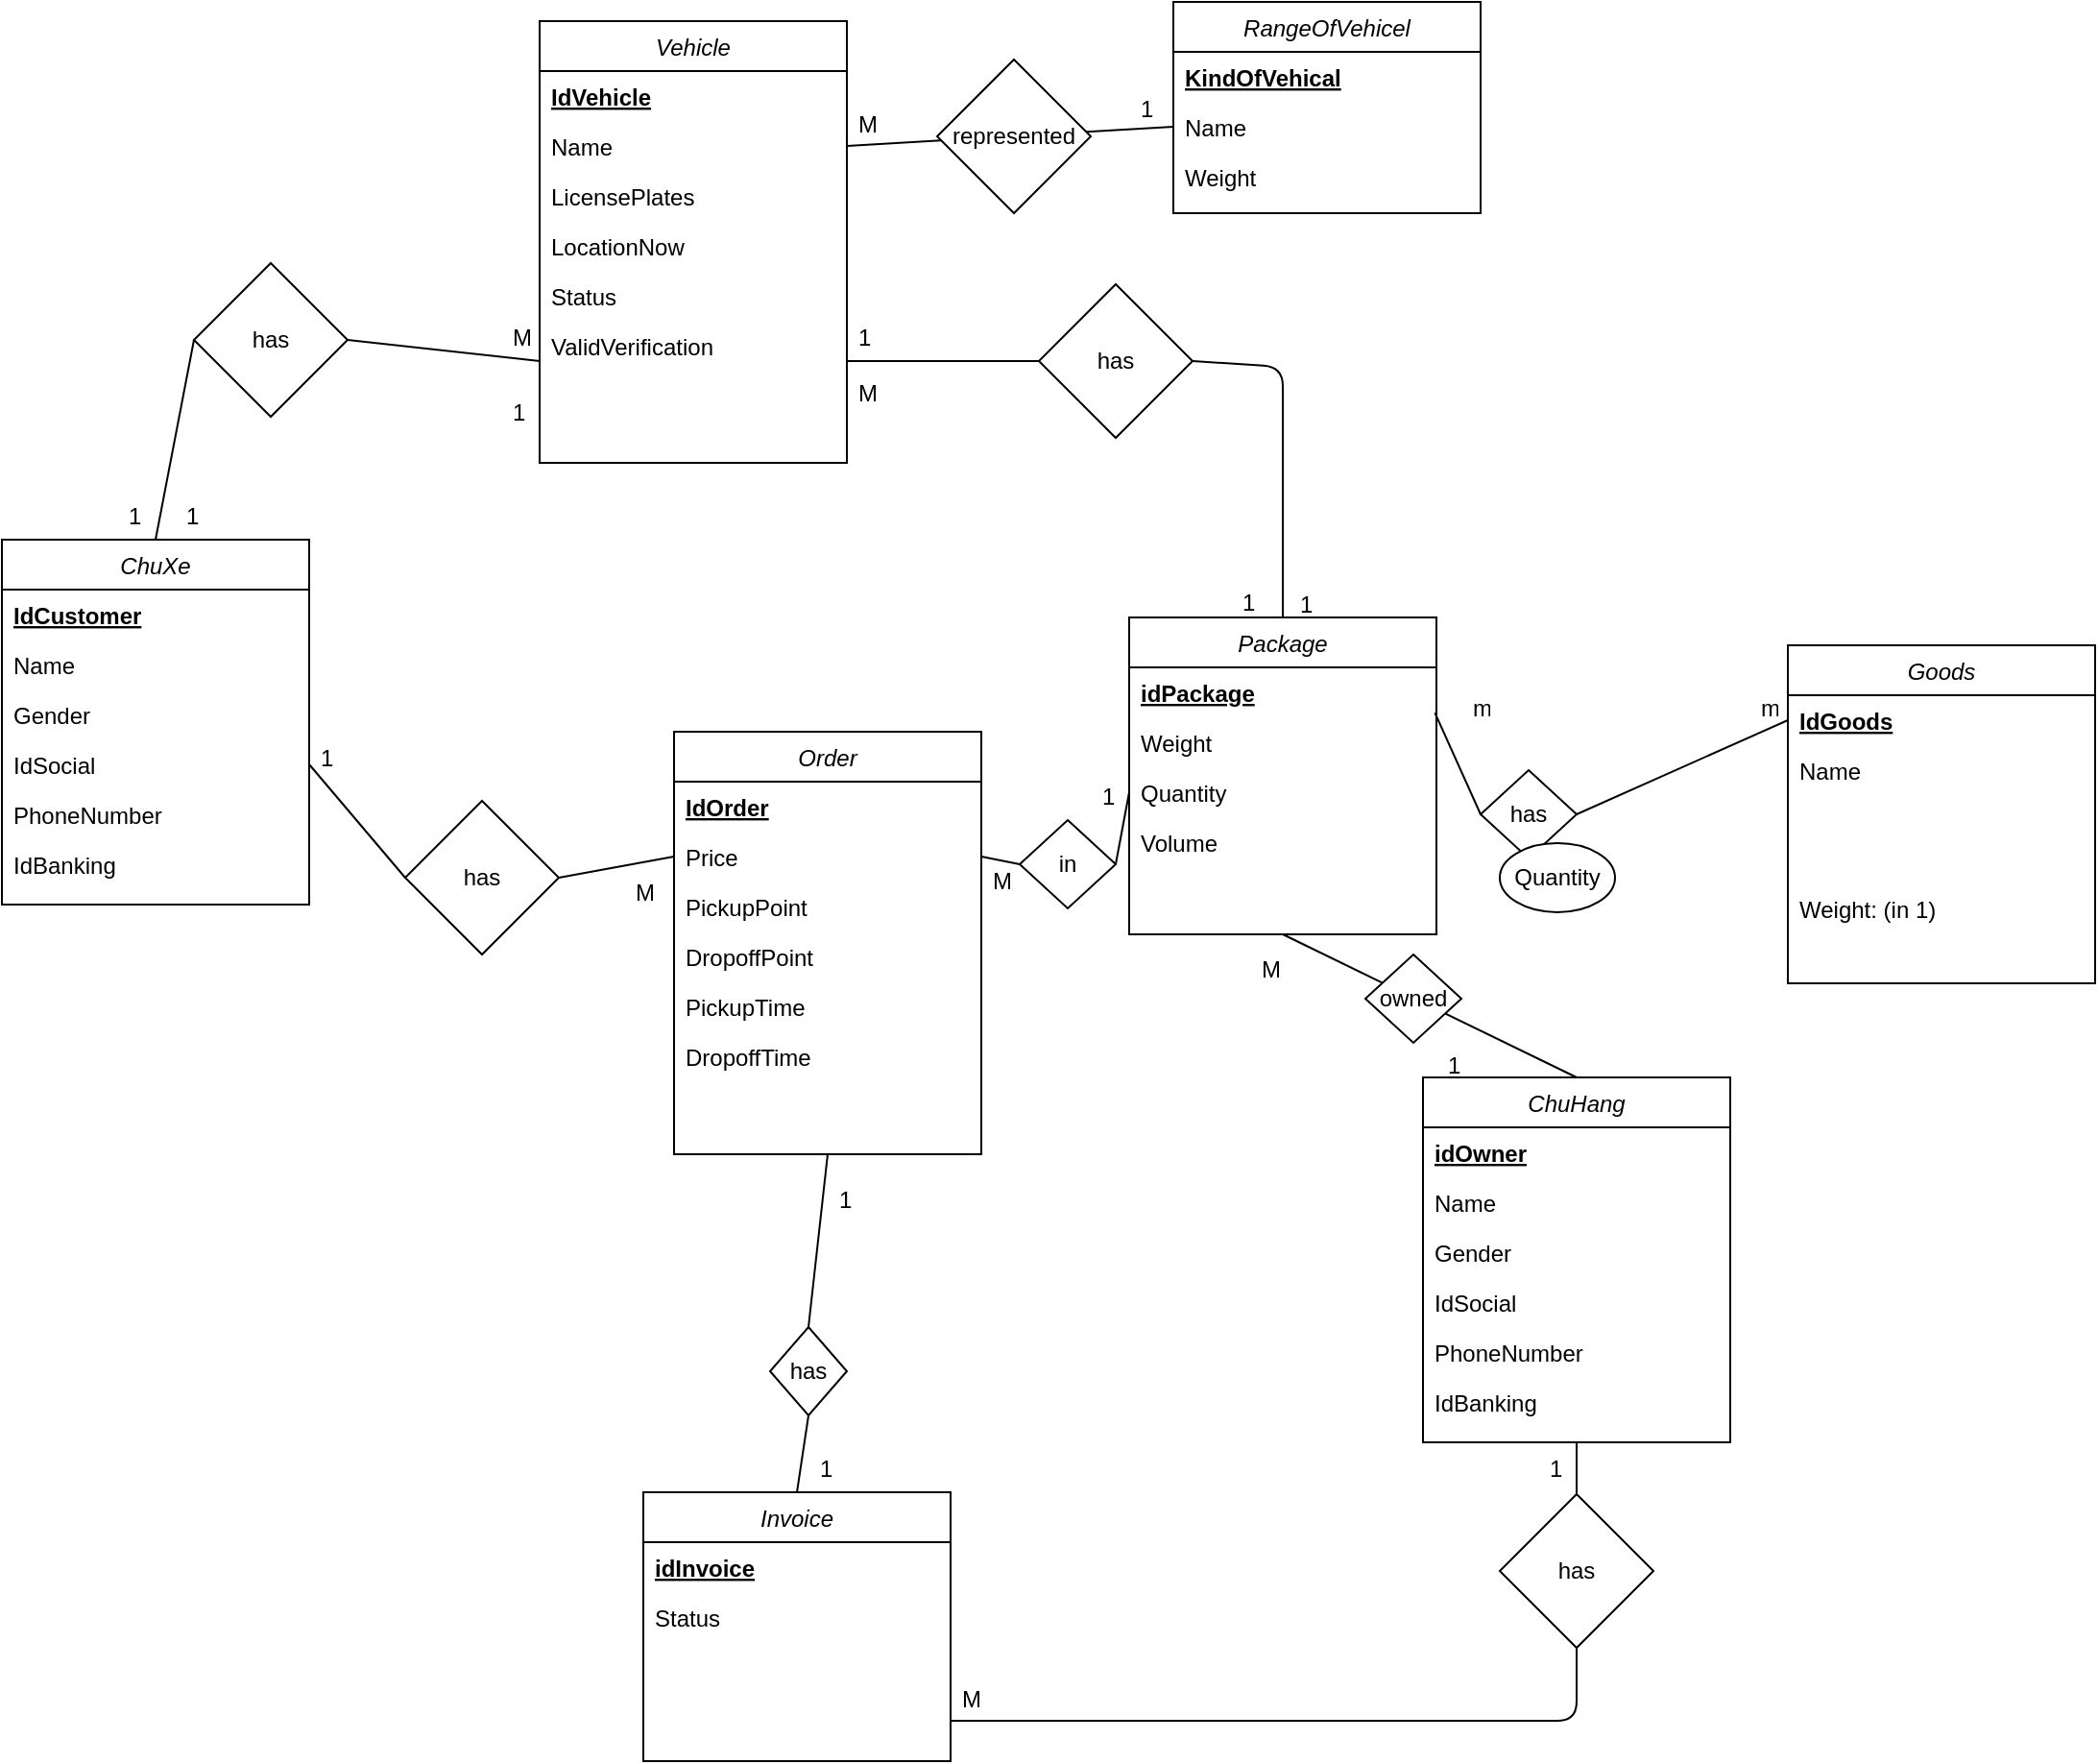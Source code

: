 <mxfile version="14.9.6" type="github">
  <diagram id="C5RBs43oDa-KdzZeNtuy" name="Page-1">
    <mxGraphModel dx="1108" dy="1651" grid="1" gridSize="10" guides="1" tooltips="1" connect="1" arrows="1" fold="1" page="1" pageScale="1" pageWidth="827" pageHeight="1169" math="0" shadow="0">
      <root>
        <mxCell id="WIyWlLk6GJQsqaUBKTNV-0" />
        <mxCell id="WIyWlLk6GJQsqaUBKTNV-1" parent="WIyWlLk6GJQsqaUBKTNV-0" />
        <mxCell id="zkfFHV4jXpPFQw0GAbJ--0" value="ChuXe" style="swimlane;fontStyle=2;align=center;verticalAlign=top;childLayout=stackLayout;horizontal=1;startSize=26;horizontalStack=0;resizeParent=1;resizeLast=0;collapsible=1;marginBottom=0;rounded=0;shadow=0;strokeWidth=1;" parent="WIyWlLk6GJQsqaUBKTNV-1" vertex="1">
          <mxGeometry x="80" y="250" width="160" height="190" as="geometry">
            <mxRectangle x="230" y="140" width="160" height="26" as="alternateBounds" />
          </mxGeometry>
        </mxCell>
        <mxCell id="zkfFHV4jXpPFQw0GAbJ--1" value="IdCustomer" style="text;align=left;verticalAlign=top;spacingLeft=4;spacingRight=4;overflow=hidden;rotatable=0;points=[[0,0.5],[1,0.5]];portConstraint=eastwest;fontStyle=5" parent="zkfFHV4jXpPFQw0GAbJ--0" vertex="1">
          <mxGeometry y="26" width="160" height="26" as="geometry" />
        </mxCell>
        <mxCell id="zkfFHV4jXpPFQw0GAbJ--2" value="Name" style="text;align=left;verticalAlign=top;spacingLeft=4;spacingRight=4;overflow=hidden;rotatable=0;points=[[0,0.5],[1,0.5]];portConstraint=eastwest;rounded=0;shadow=0;html=0;" parent="zkfFHV4jXpPFQw0GAbJ--0" vertex="1">
          <mxGeometry y="52" width="160" height="26" as="geometry" />
        </mxCell>
        <mxCell id="zkfFHV4jXpPFQw0GAbJ--3" value="Gender" style="text;align=left;verticalAlign=top;spacingLeft=4;spacingRight=4;overflow=hidden;rotatable=0;points=[[0,0.5],[1,0.5]];portConstraint=eastwest;rounded=0;shadow=0;html=0;" parent="zkfFHV4jXpPFQw0GAbJ--0" vertex="1">
          <mxGeometry y="78" width="160" height="26" as="geometry" />
        </mxCell>
        <mxCell id="LbnOYdS_xRsqvD0Dt-BC-5" value="IdSocial&#xa;" style="text;align=left;verticalAlign=top;spacingLeft=4;spacingRight=4;overflow=hidden;rotatable=0;points=[[0,0.5],[1,0.5]];portConstraint=eastwest;rounded=0;shadow=0;html=0;" parent="zkfFHV4jXpPFQw0GAbJ--0" vertex="1">
          <mxGeometry y="104" width="160" height="26" as="geometry" />
        </mxCell>
        <mxCell id="LbnOYdS_xRsqvD0Dt-BC-7" value="PhoneNumber&#xa;" style="text;align=left;verticalAlign=top;spacingLeft=4;spacingRight=4;overflow=hidden;rotatable=0;points=[[0,0.5],[1,0.5]];portConstraint=eastwest;rounded=0;shadow=0;html=0;" parent="zkfFHV4jXpPFQw0GAbJ--0" vertex="1">
          <mxGeometry y="130" width="160" height="26" as="geometry" />
        </mxCell>
        <mxCell id="LbnOYdS_xRsqvD0Dt-BC-6" value="IdBanking&#xa;" style="text;align=left;verticalAlign=top;spacingLeft=4;spacingRight=4;overflow=hidden;rotatable=0;points=[[0,0.5],[1,0.5]];portConstraint=eastwest;rounded=0;shadow=0;html=0;" parent="zkfFHV4jXpPFQw0GAbJ--0" vertex="1">
          <mxGeometry y="156" width="160" height="26" as="geometry" />
        </mxCell>
        <mxCell id="LbnOYdS_xRsqvD0Dt-BC-24" value="Vehicle&#xa;&#xa;" style="swimlane;fontStyle=2;align=center;verticalAlign=top;childLayout=stackLayout;horizontal=1;startSize=26;horizontalStack=0;resizeParent=1;resizeLast=0;collapsible=1;marginBottom=0;rounded=0;shadow=0;strokeWidth=1;" parent="WIyWlLk6GJQsqaUBKTNV-1" vertex="1">
          <mxGeometry x="360" y="-20" width="160" height="230" as="geometry">
            <mxRectangle x="230" y="140" width="160" height="26" as="alternateBounds" />
          </mxGeometry>
        </mxCell>
        <mxCell id="LbnOYdS_xRsqvD0Dt-BC-25" value="IdVehicle&#xa;&#xa;" style="text;align=left;verticalAlign=top;spacingLeft=4;spacingRight=4;overflow=hidden;rotatable=0;points=[[0,0.5],[1,0.5]];portConstraint=eastwest;fontStyle=5" parent="LbnOYdS_xRsqvD0Dt-BC-24" vertex="1">
          <mxGeometry y="26" width="160" height="26" as="geometry" />
        </mxCell>
        <mxCell id="V5KJxIIhQIPEZ72Jyf_U-101" value="Name" style="text;align=left;verticalAlign=top;spacingLeft=4;spacingRight=4;overflow=hidden;rotatable=0;points=[[0,0.5],[1,0.5]];portConstraint=eastwest;rounded=0;shadow=0;html=0;" parent="LbnOYdS_xRsqvD0Dt-BC-24" vertex="1">
          <mxGeometry y="52" width="160" height="26" as="geometry" />
        </mxCell>
        <mxCell id="V5KJxIIhQIPEZ72Jyf_U-98" value="LicensePlates" style="text;align=left;verticalAlign=top;spacingLeft=4;spacingRight=4;overflow=hidden;rotatable=0;points=[[0,0.5],[1,0.5]];portConstraint=eastwest;rounded=0;shadow=0;html=0;" parent="LbnOYdS_xRsqvD0Dt-BC-24" vertex="1">
          <mxGeometry y="78" width="160" height="26" as="geometry" />
        </mxCell>
        <mxCell id="LbnOYdS_xRsqvD0Dt-BC-82" value="LocationNow&#xa;" style="text;align=left;verticalAlign=top;spacingLeft=4;spacingRight=4;overflow=hidden;rotatable=0;points=[[0,0.5],[1,0.5]];portConstraint=eastwest;rounded=0;shadow=0;html=0;" parent="LbnOYdS_xRsqvD0Dt-BC-24" vertex="1">
          <mxGeometry y="104" width="160" height="26" as="geometry" />
        </mxCell>
        <mxCell id="V5KJxIIhQIPEZ72Jyf_U-100" value="Status" style="text;align=left;verticalAlign=top;spacingLeft=4;spacingRight=4;overflow=hidden;rotatable=0;points=[[0,0.5],[1,0.5]];portConstraint=eastwest;rounded=0;shadow=0;html=0;" parent="LbnOYdS_xRsqvD0Dt-BC-24" vertex="1">
          <mxGeometry y="130" width="160" height="26" as="geometry" />
        </mxCell>
        <mxCell id="LbnOYdS_xRsqvD0Dt-BC-127" value="ValidVerification&#xa;" style="text;align=left;verticalAlign=top;spacingLeft=4;spacingRight=4;overflow=hidden;rotatable=0;points=[[0,0.5],[1,0.5]];portConstraint=eastwest;rounded=0;shadow=0;html=0;" parent="LbnOYdS_xRsqvD0Dt-BC-24" vertex="1">
          <mxGeometry y="156" width="160" height="26" as="geometry" />
        </mxCell>
        <mxCell id="LbnOYdS_xRsqvD0Dt-BC-42" value="Goods" style="swimlane;fontStyle=2;align=center;verticalAlign=top;childLayout=stackLayout;horizontal=1;startSize=26;horizontalStack=0;resizeParent=1;resizeLast=0;collapsible=1;marginBottom=0;rounded=0;shadow=0;strokeWidth=1;" parent="WIyWlLk6GJQsqaUBKTNV-1" vertex="1">
          <mxGeometry x="1010" y="305" width="160" height="176" as="geometry">
            <mxRectangle x="230" y="140" width="160" height="26" as="alternateBounds" />
          </mxGeometry>
        </mxCell>
        <mxCell id="LbnOYdS_xRsqvD0Dt-BC-43" value="IdGoods&#xa;" style="text;align=left;verticalAlign=top;spacingLeft=4;spacingRight=4;overflow=hidden;rotatable=0;points=[[0,0.5],[1,0.5]];portConstraint=eastwest;fontStyle=5" parent="LbnOYdS_xRsqvD0Dt-BC-42" vertex="1">
          <mxGeometry y="26" width="160" height="26" as="geometry" />
        </mxCell>
        <mxCell id="LbnOYdS_xRsqvD0Dt-BC-52" value="Name" style="text;align=left;verticalAlign=top;spacingLeft=4;spacingRight=4;overflow=hidden;rotatable=0;points=[[0,0.5],[1,0.5]];portConstraint=eastwest;rounded=0;shadow=0;html=0;" parent="LbnOYdS_xRsqvD0Dt-BC-42" vertex="1">
          <mxGeometry y="52" width="160" height="72" as="geometry" />
        </mxCell>
        <mxCell id="LbnOYdS_xRsqvD0Dt-BC-53" value="Weight: (in 1)" style="text;align=left;verticalAlign=top;spacingLeft=4;spacingRight=4;overflow=hidden;rotatable=0;points=[[0,0.5],[1,0.5]];portConstraint=eastwest;rounded=0;shadow=0;html=0;" parent="LbnOYdS_xRsqvD0Dt-BC-42" vertex="1">
          <mxGeometry y="124" width="160" height="26" as="geometry" />
        </mxCell>
        <mxCell id="LbnOYdS_xRsqvD0Dt-BC-59" value="Package&#xa;" style="swimlane;fontStyle=2;align=center;verticalAlign=top;childLayout=stackLayout;horizontal=1;startSize=26;horizontalStack=0;resizeParent=1;resizeLast=0;collapsible=1;marginBottom=0;rounded=0;shadow=0;strokeWidth=1;" parent="WIyWlLk6GJQsqaUBKTNV-1" vertex="1">
          <mxGeometry x="667" y="290.5" width="160" height="165" as="geometry">
            <mxRectangle x="230" y="140" width="160" height="26" as="alternateBounds" />
          </mxGeometry>
        </mxCell>
        <mxCell id="LbnOYdS_xRsqvD0Dt-BC-60" value="idPackage" style="text;align=left;verticalAlign=top;spacingLeft=4;spacingRight=4;overflow=hidden;rotatable=0;points=[[0,0.5],[1,0.5]];portConstraint=eastwest;fontStyle=5" parent="LbnOYdS_xRsqvD0Dt-BC-59" vertex="1">
          <mxGeometry y="26" width="160" height="26" as="geometry" />
        </mxCell>
        <mxCell id="LbnOYdS_xRsqvD0Dt-BC-64" value="Weight" style="text;align=left;verticalAlign=top;spacingLeft=4;spacingRight=4;overflow=hidden;rotatable=0;points=[[0,0.5],[1,0.5]];portConstraint=eastwest;rounded=0;shadow=0;html=0;" parent="LbnOYdS_xRsqvD0Dt-BC-59" vertex="1">
          <mxGeometry y="52" width="160" height="26" as="geometry" />
        </mxCell>
        <mxCell id="LbnOYdS_xRsqvD0Dt-BC-65" value="Quantity" style="text;align=left;verticalAlign=top;spacingLeft=4;spacingRight=4;overflow=hidden;rotatable=0;points=[[0,0.5],[1,0.5]];portConstraint=eastwest;rounded=0;shadow=0;html=0;" parent="LbnOYdS_xRsqvD0Dt-BC-59" vertex="1">
          <mxGeometry y="78" width="160" height="26" as="geometry" />
        </mxCell>
        <mxCell id="V5KJxIIhQIPEZ72Jyf_U-104" value="Volume" style="text;align=left;verticalAlign=top;spacingLeft=4;spacingRight=4;overflow=hidden;rotatable=0;points=[[0,0.5],[1,0.5]];portConstraint=eastwest;rounded=0;shadow=0;html=0;" parent="LbnOYdS_xRsqvD0Dt-BC-59" vertex="1">
          <mxGeometry y="104" width="160" height="26" as="geometry" />
        </mxCell>
        <mxCell id="LbnOYdS_xRsqvD0Dt-BC-66" value="" style="endArrow=none;html=1;exitX=0;exitY=0.5;exitDx=0;exitDy=0;entryX=0.995;entryY=-0.092;entryDx=0;entryDy=0;entryPerimeter=0;startArrow=none;" parent="WIyWlLk6GJQsqaUBKTNV-1" source="V5KJxIIhQIPEZ72Jyf_U-82" target="LbnOYdS_xRsqvD0Dt-BC-64" edge="1">
          <mxGeometry width="50" height="50" relative="1" as="geometry">
            <mxPoint x="660" y="360" as="sourcePoint" />
            <mxPoint x="710" y="310" as="targetPoint" />
          </mxGeometry>
        </mxCell>
        <mxCell id="LbnOYdS_xRsqvD0Dt-BC-67" value="Order" style="swimlane;fontStyle=2;align=center;verticalAlign=top;childLayout=stackLayout;horizontal=1;startSize=26;horizontalStack=0;resizeParent=1;resizeLast=0;collapsible=1;marginBottom=0;rounded=0;shadow=0;strokeWidth=1;" parent="WIyWlLk6GJQsqaUBKTNV-1" vertex="1">
          <mxGeometry x="430" y="350" width="160" height="220" as="geometry">
            <mxRectangle x="230" y="140" width="160" height="26" as="alternateBounds" />
          </mxGeometry>
        </mxCell>
        <mxCell id="LbnOYdS_xRsqvD0Dt-BC-68" value="IdOrder" style="text;align=left;verticalAlign=top;spacingLeft=4;spacingRight=4;overflow=hidden;rotatable=0;points=[[0,0.5],[1,0.5]];portConstraint=eastwest;fontStyle=5" parent="LbnOYdS_xRsqvD0Dt-BC-67" vertex="1">
          <mxGeometry y="26" width="160" height="26" as="geometry" />
        </mxCell>
        <mxCell id="LbnOYdS_xRsqvD0Dt-BC-71" value="Price" style="text;align=left;verticalAlign=top;spacingLeft=4;spacingRight=4;overflow=hidden;rotatable=0;points=[[0,0.5],[1,0.5]];portConstraint=eastwest;rounded=0;shadow=0;html=0;" parent="LbnOYdS_xRsqvD0Dt-BC-67" vertex="1">
          <mxGeometry y="52" width="160" height="26" as="geometry" />
        </mxCell>
        <mxCell id="LbnOYdS_xRsqvD0Dt-BC-93" value="PickupPoint" style="text;align=left;verticalAlign=top;spacingLeft=4;spacingRight=4;overflow=hidden;rotatable=0;points=[[0,0.5],[1,0.5]];portConstraint=eastwest;rounded=0;shadow=0;html=0;" parent="LbnOYdS_xRsqvD0Dt-BC-67" vertex="1">
          <mxGeometry y="78" width="160" height="26" as="geometry" />
        </mxCell>
        <mxCell id="LbnOYdS_xRsqvD0Dt-BC-94" value="DropoffPoint&#xa;" style="text;align=left;verticalAlign=top;spacingLeft=4;spacingRight=4;overflow=hidden;rotatable=0;points=[[0,0.5],[1,0.5]];portConstraint=eastwest;rounded=0;shadow=0;html=0;" parent="LbnOYdS_xRsqvD0Dt-BC-67" vertex="1">
          <mxGeometry y="104" width="160" height="26" as="geometry" />
        </mxCell>
        <mxCell id="LbnOYdS_xRsqvD0Dt-BC-99" value="PickupTime" style="text;align=left;verticalAlign=top;spacingLeft=4;spacingRight=4;overflow=hidden;rotatable=0;points=[[0,0.5],[1,0.5]];portConstraint=eastwest;rounded=0;shadow=0;html=0;" parent="LbnOYdS_xRsqvD0Dt-BC-67" vertex="1">
          <mxGeometry y="130" width="160" height="26" as="geometry" />
        </mxCell>
        <mxCell id="LbnOYdS_xRsqvD0Dt-BC-100" value="DropoffTime" style="text;align=left;verticalAlign=top;spacingLeft=4;spacingRight=4;overflow=hidden;rotatable=0;points=[[0,0.5],[1,0.5]];portConstraint=eastwest;rounded=0;shadow=0;html=0;" parent="LbnOYdS_xRsqvD0Dt-BC-67" vertex="1">
          <mxGeometry y="156" width="160" height="26" as="geometry" />
        </mxCell>
        <mxCell id="LbnOYdS_xRsqvD0Dt-BC-105" value="Invoice" style="swimlane;fontStyle=2;align=center;verticalAlign=top;childLayout=stackLayout;horizontal=1;startSize=26;horizontalStack=0;resizeParent=1;resizeLast=0;collapsible=1;marginBottom=0;rounded=0;shadow=0;strokeWidth=1;" parent="WIyWlLk6GJQsqaUBKTNV-1" vertex="1">
          <mxGeometry x="414" y="746" width="160" height="140" as="geometry">
            <mxRectangle x="230" y="140" width="160" height="26" as="alternateBounds" />
          </mxGeometry>
        </mxCell>
        <mxCell id="LbnOYdS_xRsqvD0Dt-BC-106" value="idInvoice&#xa;" style="text;align=left;verticalAlign=top;spacingLeft=4;spacingRight=4;overflow=hidden;rotatable=0;points=[[0,0.5],[1,0.5]];portConstraint=eastwest;fontStyle=5" parent="LbnOYdS_xRsqvD0Dt-BC-105" vertex="1">
          <mxGeometry y="26" width="160" height="26" as="geometry" />
        </mxCell>
        <mxCell id="LbnOYdS_xRsqvD0Dt-BC-109" value="Status" style="text;align=left;verticalAlign=top;spacingLeft=4;spacingRight=4;overflow=hidden;rotatable=0;points=[[0,0.5],[1,0.5]];portConstraint=eastwest;rounded=0;shadow=0;html=0;" parent="LbnOYdS_xRsqvD0Dt-BC-105" vertex="1">
          <mxGeometry y="52" width="160" height="26" as="geometry" />
        </mxCell>
        <mxCell id="LbnOYdS_xRsqvD0Dt-BC-112" value="ChuHang" style="swimlane;fontStyle=2;align=center;verticalAlign=top;childLayout=stackLayout;horizontal=1;startSize=26;horizontalStack=0;resizeParent=1;resizeLast=0;collapsible=1;marginBottom=0;rounded=0;shadow=0;strokeWidth=1;" parent="WIyWlLk6GJQsqaUBKTNV-1" vertex="1">
          <mxGeometry x="820" y="530" width="160" height="190" as="geometry">
            <mxRectangle x="230" y="140" width="160" height="26" as="alternateBounds" />
          </mxGeometry>
        </mxCell>
        <mxCell id="LbnOYdS_xRsqvD0Dt-BC-113" value="idOwner" style="text;align=left;verticalAlign=top;spacingLeft=4;spacingRight=4;overflow=hidden;rotatable=0;points=[[0,0.5],[1,0.5]];portConstraint=eastwest;fontStyle=5" parent="LbnOYdS_xRsqvD0Dt-BC-112" vertex="1">
          <mxGeometry y="26" width="160" height="26" as="geometry" />
        </mxCell>
        <mxCell id="LbnOYdS_xRsqvD0Dt-BC-114" value="Name" style="text;align=left;verticalAlign=top;spacingLeft=4;spacingRight=4;overflow=hidden;rotatable=0;points=[[0,0.5],[1,0.5]];portConstraint=eastwest;rounded=0;shadow=0;html=0;" parent="LbnOYdS_xRsqvD0Dt-BC-112" vertex="1">
          <mxGeometry y="52" width="160" height="26" as="geometry" />
        </mxCell>
        <mxCell id="LbnOYdS_xRsqvD0Dt-BC-115" value="Gender" style="text;align=left;verticalAlign=top;spacingLeft=4;spacingRight=4;overflow=hidden;rotatable=0;points=[[0,0.5],[1,0.5]];portConstraint=eastwest;rounded=0;shadow=0;html=0;" parent="LbnOYdS_xRsqvD0Dt-BC-112" vertex="1">
          <mxGeometry y="78" width="160" height="26" as="geometry" />
        </mxCell>
        <mxCell id="LbnOYdS_xRsqvD0Dt-BC-116" value="IdSocial" style="text;align=left;verticalAlign=top;spacingLeft=4;spacingRight=4;overflow=hidden;rotatable=0;points=[[0,0.5],[1,0.5]];portConstraint=eastwest;rounded=0;shadow=0;html=0;" parent="LbnOYdS_xRsqvD0Dt-BC-112" vertex="1">
          <mxGeometry y="104" width="160" height="26" as="geometry" />
        </mxCell>
        <mxCell id="LbnOYdS_xRsqvD0Dt-BC-117" value="PhoneNumber" style="text;align=left;verticalAlign=top;spacingLeft=4;spacingRight=4;overflow=hidden;rotatable=0;points=[[0,0.5],[1,0.5]];portConstraint=eastwest;rounded=0;shadow=0;html=0;" parent="LbnOYdS_xRsqvD0Dt-BC-112" vertex="1">
          <mxGeometry y="130" width="160" height="26" as="geometry" />
        </mxCell>
        <mxCell id="LbnOYdS_xRsqvD0Dt-BC-118" value="IdBanking" style="text;align=left;verticalAlign=top;spacingLeft=4;spacingRight=4;overflow=hidden;rotatable=0;points=[[0,0.5],[1,0.5]];portConstraint=eastwest;rounded=0;shadow=0;html=0;" parent="LbnOYdS_xRsqvD0Dt-BC-112" vertex="1">
          <mxGeometry y="156" width="160" height="26" as="geometry" />
        </mxCell>
        <mxCell id="V5KJxIIhQIPEZ72Jyf_U-12" value="" style="endArrow=none;html=1;entryX=0;entryY=0.5;entryDx=0;entryDy=0;exitX=1;exitY=0.5;exitDx=0;exitDy=0;startArrow=none;" parent="WIyWlLk6GJQsqaUBKTNV-1" source="V5KJxIIhQIPEZ72Jyf_U-65" edge="1">
          <mxGeometry width="50" height="50" relative="1" as="geometry">
            <mxPoint x="245" y="250" as="sourcePoint" />
            <mxPoint x="360" y="157" as="targetPoint" />
          </mxGeometry>
        </mxCell>
        <mxCell id="V5KJxIIhQIPEZ72Jyf_U-13" value="1" style="text;strokeColor=none;fillColor=none;align=left;verticalAlign=top;spacingLeft=4;spacingRight=4;overflow=hidden;rotatable=0;points=[[0,0.5],[1,0.5]];portConstraint=eastwest;" parent="WIyWlLk6GJQsqaUBKTNV-1" vertex="1">
          <mxGeometry x="140" y="224" width="20" height="26" as="geometry" />
        </mxCell>
        <mxCell id="V5KJxIIhQIPEZ72Jyf_U-14" value="M" style="text;strokeColor=none;fillColor=none;align=left;verticalAlign=top;spacingLeft=4;spacingRight=4;overflow=hidden;rotatable=0;points=[[0,0.5],[1,0.5]];portConstraint=eastwest;" parent="WIyWlLk6GJQsqaUBKTNV-1" vertex="1">
          <mxGeometry x="340" y="131" width="20" height="26" as="geometry" />
        </mxCell>
        <mxCell id="V5KJxIIhQIPEZ72Jyf_U-15" value="1" style="text;strokeColor=none;fillColor=none;align=left;verticalAlign=top;spacingLeft=4;spacingRight=4;overflow=hidden;rotatable=0;points=[[0,0.5],[1,0.5]];portConstraint=eastwest;" parent="WIyWlLk6GJQsqaUBKTNV-1" vertex="1">
          <mxGeometry x="340" y="170" width="20" height="26" as="geometry" />
        </mxCell>
        <mxCell id="V5KJxIIhQIPEZ72Jyf_U-16" value="1" style="text;strokeColor=none;fillColor=none;align=left;verticalAlign=top;spacingLeft=4;spacingRight=4;overflow=hidden;rotatable=0;points=[[0,0.5],[1,0.5]];portConstraint=eastwest;" parent="WIyWlLk6GJQsqaUBKTNV-1" vertex="1">
          <mxGeometry x="170" y="224" width="20" height="26" as="geometry" />
        </mxCell>
        <mxCell id="V5KJxIIhQIPEZ72Jyf_U-17" value="" style="endArrow=none;html=1;exitX=0;exitY=0.5;exitDx=0;exitDy=0;entryX=1;entryY=0.5;entryDx=0;entryDy=0;startArrow=none;" parent="WIyWlLk6GJQsqaUBKTNV-1" source="V5KJxIIhQIPEZ72Jyf_U-75" edge="1">
          <mxGeometry width="50" height="50" relative="1" as="geometry">
            <mxPoint x="750" y="150" as="sourcePoint" />
            <mxPoint x="520" y="157" as="targetPoint" />
            <Array as="points" />
          </mxGeometry>
        </mxCell>
        <mxCell id="V5KJxIIhQIPEZ72Jyf_U-18" value="1" style="text;strokeColor=none;fillColor=none;align=left;verticalAlign=top;spacingLeft=4;spacingRight=4;overflow=hidden;rotatable=0;points=[[0,0.5],[1,0.5]];portConstraint=eastwest;" parent="WIyWlLk6GJQsqaUBKTNV-1" vertex="1">
          <mxGeometry x="520" y="131" width="20" height="26" as="geometry" />
        </mxCell>
        <mxCell id="V5KJxIIhQIPEZ72Jyf_U-19" value="1" style="text;strokeColor=none;fillColor=none;align=left;verticalAlign=top;spacingLeft=4;spacingRight=4;overflow=hidden;rotatable=0;points=[[0,0.5],[1,0.5]];portConstraint=eastwest;" parent="WIyWlLk6GJQsqaUBKTNV-1" vertex="1">
          <mxGeometry x="750" y="270" width="20" height="26" as="geometry" />
        </mxCell>
        <mxCell id="V5KJxIIhQIPEZ72Jyf_U-20" value="1" style="text;strokeColor=none;fillColor=none;align=left;verticalAlign=top;spacingLeft=4;spacingRight=4;overflow=hidden;rotatable=0;points=[[0,0.5],[1,0.5]];portConstraint=eastwest;" parent="WIyWlLk6GJQsqaUBKTNV-1" vertex="1">
          <mxGeometry x="720" y="269" width="20" height="26" as="geometry" />
        </mxCell>
        <mxCell id="V5KJxIIhQIPEZ72Jyf_U-21" value="M" style="text;strokeColor=none;fillColor=none;align=left;verticalAlign=top;spacingLeft=4;spacingRight=4;overflow=hidden;rotatable=0;points=[[0,0.5],[1,0.5]];portConstraint=eastwest;" parent="WIyWlLk6GJQsqaUBKTNV-1" vertex="1">
          <mxGeometry x="520" y="160" width="20" height="26" as="geometry" />
        </mxCell>
        <mxCell id="V5KJxIIhQIPEZ72Jyf_U-30" value="" style="endArrow=none;html=1;exitX=0.5;exitY=0;exitDx=0;exitDy=0;entryX=0.5;entryY=1;entryDx=0;entryDy=0;" parent="WIyWlLk6GJQsqaUBKTNV-1" source="LbnOYdS_xRsqvD0Dt-BC-112" target="LbnOYdS_xRsqvD0Dt-BC-59" edge="1">
          <mxGeometry width="50" height="50" relative="1" as="geometry">
            <mxPoint x="780" y="510" as="sourcePoint" />
            <mxPoint x="830" y="460" as="targetPoint" />
          </mxGeometry>
        </mxCell>
        <mxCell id="V5KJxIIhQIPEZ72Jyf_U-31" value="1" style="text;strokeColor=none;fillColor=none;align=left;verticalAlign=top;spacingLeft=4;spacingRight=4;overflow=hidden;rotatable=0;points=[[0,0.5],[1,0.5]];portConstraint=eastwest;" parent="WIyWlLk6GJQsqaUBKTNV-1" vertex="1">
          <mxGeometry x="827" y="510" width="20" height="26" as="geometry" />
        </mxCell>
        <mxCell id="V5KJxIIhQIPEZ72Jyf_U-32" value="M" style="text;strokeColor=none;fillColor=none;align=left;verticalAlign=top;spacingLeft=4;spacingRight=4;overflow=hidden;rotatable=0;points=[[0,0.5],[1,0.5]];portConstraint=eastwest;" parent="WIyWlLk6GJQsqaUBKTNV-1" vertex="1">
          <mxGeometry x="730" y="460" width="20" height="26" as="geometry" />
        </mxCell>
        <mxCell id="V5KJxIIhQIPEZ72Jyf_U-34" value="" style="endArrow=none;html=1;entryX=0;entryY=0.5;entryDx=0;entryDy=0;exitX=1;exitY=0.5;exitDx=0;exitDy=0;startArrow=none;" parent="WIyWlLk6GJQsqaUBKTNV-1" source="V5KJxIIhQIPEZ72Jyf_U-86" edge="1">
          <mxGeometry width="50" height="50" relative="1" as="geometry">
            <mxPoint x="540" y="430" as="sourcePoint" />
            <mxPoint x="667" y="381.5" as="targetPoint" />
          </mxGeometry>
        </mxCell>
        <mxCell id="V5KJxIIhQIPEZ72Jyf_U-35" value="1" style="text;strokeColor=none;fillColor=none;align=left;verticalAlign=top;spacingLeft=4;spacingRight=4;overflow=hidden;rotatable=0;points=[[0,0.5],[1,0.5]];portConstraint=eastwest;" parent="WIyWlLk6GJQsqaUBKTNV-1" vertex="1">
          <mxGeometry x="647" y="370" width="20" height="26" as="geometry" />
        </mxCell>
        <mxCell id="V5KJxIIhQIPEZ72Jyf_U-36" value="M" style="text;strokeColor=none;fillColor=none;align=left;verticalAlign=top;spacingLeft=4;spacingRight=4;overflow=hidden;rotatable=0;points=[[0,0.5],[1,0.5]];portConstraint=eastwest;" parent="WIyWlLk6GJQsqaUBKTNV-1" vertex="1">
          <mxGeometry x="590" y="414" width="20" height="26" as="geometry" />
        </mxCell>
        <mxCell id="V5KJxIIhQIPEZ72Jyf_U-39" value="" style="endArrow=none;html=1;entryX=0;entryY=0.5;entryDx=0;entryDy=0;exitX=1;exitY=0.5;exitDx=0;exitDy=0;" parent="WIyWlLk6GJQsqaUBKTNV-1" source="LbnOYdS_xRsqvD0Dt-BC-5" target="V5KJxIIhQIPEZ72Jyf_U-71" edge="1">
          <mxGeometry width="50" height="50" relative="1" as="geometry">
            <mxPoint x="310" y="396" as="sourcePoint" />
            <mxPoint x="360" y="346" as="targetPoint" />
          </mxGeometry>
        </mxCell>
        <mxCell id="V5KJxIIhQIPEZ72Jyf_U-40" value="1" style="text;strokeColor=none;fillColor=none;align=left;verticalAlign=top;spacingLeft=4;spacingRight=4;overflow=hidden;rotatable=0;points=[[0,0.5],[1,0.5]];portConstraint=eastwest;" parent="WIyWlLk6GJQsqaUBKTNV-1" vertex="1">
          <mxGeometry x="240" y="350" width="20" height="26" as="geometry" />
        </mxCell>
        <mxCell id="V5KJxIIhQIPEZ72Jyf_U-41" value="M" style="text;strokeColor=none;fillColor=none;align=left;verticalAlign=top;spacingLeft=4;spacingRight=4;overflow=hidden;rotatable=0;points=[[0,0.5],[1,0.5]];portConstraint=eastwest;" parent="WIyWlLk6GJQsqaUBKTNV-1" vertex="1">
          <mxGeometry x="404" y="420" width="20" height="26" as="geometry" />
        </mxCell>
        <mxCell id="V5KJxIIhQIPEZ72Jyf_U-44" value="" style="endArrow=none;html=1;entryX=0.5;entryY=1;entryDx=0;entryDy=0;exitX=0.5;exitY=0;exitDx=0;exitDy=0;startArrow=none;" parent="WIyWlLk6GJQsqaUBKTNV-1" source="V5KJxIIhQIPEZ72Jyf_U-92" target="LbnOYdS_xRsqvD0Dt-BC-67" edge="1">
          <mxGeometry width="50" height="50" relative="1" as="geometry">
            <mxPoint x="520" y="720" as="sourcePoint" />
            <mxPoint x="680" y="510" as="targetPoint" />
          </mxGeometry>
        </mxCell>
        <mxCell id="V5KJxIIhQIPEZ72Jyf_U-51" value="1" style="text;strokeColor=none;fillColor=none;align=left;verticalAlign=top;spacingLeft=4;spacingRight=4;overflow=hidden;rotatable=0;points=[[0,0.5],[1,0.5]];portConstraint=eastwest;" parent="WIyWlLk6GJQsqaUBKTNV-1" vertex="1">
          <mxGeometry x="510" y="580" width="20" height="26" as="geometry" />
        </mxCell>
        <mxCell id="V5KJxIIhQIPEZ72Jyf_U-52" value="1" style="text;strokeColor=none;fillColor=none;align=left;verticalAlign=top;spacingLeft=4;spacingRight=4;overflow=hidden;rotatable=0;points=[[0,0.5],[1,0.5]];portConstraint=eastwest;" parent="WIyWlLk6GJQsqaUBKTNV-1" vertex="1">
          <mxGeometry x="500" y="720" width="20" height="26" as="geometry" />
        </mxCell>
        <mxCell id="V5KJxIIhQIPEZ72Jyf_U-54" value="" style="endArrow=none;html=1;entryX=0.5;entryY=1;entryDx=0;entryDy=0;exitX=1;exitY=0.5;exitDx=0;exitDy=0;" parent="WIyWlLk6GJQsqaUBKTNV-1" target="LbnOYdS_xRsqvD0Dt-BC-112" edge="1">
          <mxGeometry width="50" height="50" relative="1" as="geometry">
            <mxPoint x="574" y="865" as="sourcePoint" />
            <mxPoint x="755" y="840" as="targetPoint" />
            <Array as="points">
              <mxPoint x="900" y="865" />
            </Array>
          </mxGeometry>
        </mxCell>
        <mxCell id="V5KJxIIhQIPEZ72Jyf_U-60" value="M" style="text;strokeColor=none;fillColor=none;align=left;verticalAlign=top;spacingLeft=4;spacingRight=4;overflow=hidden;rotatable=0;points=[[0,0.5],[1,0.5]];portConstraint=eastwest;" parent="WIyWlLk6GJQsqaUBKTNV-1" vertex="1">
          <mxGeometry x="574" y="840" width="20" height="26" as="geometry" />
        </mxCell>
        <mxCell id="V5KJxIIhQIPEZ72Jyf_U-64" value="1" style="text;strokeColor=none;fillColor=none;align=left;verticalAlign=top;spacingLeft=4;spacingRight=4;overflow=hidden;rotatable=0;points=[[0,0.5],[1,0.5]];portConstraint=eastwest;" parent="WIyWlLk6GJQsqaUBKTNV-1" vertex="1">
          <mxGeometry x="880" y="720" width="20" height="26" as="geometry" />
        </mxCell>
        <mxCell id="V5KJxIIhQIPEZ72Jyf_U-65" value="has" style="rhombus;whiteSpace=wrap;html=1;" parent="WIyWlLk6GJQsqaUBKTNV-1" vertex="1">
          <mxGeometry x="180" y="106" width="80" height="80" as="geometry" />
        </mxCell>
        <mxCell id="V5KJxIIhQIPEZ72Jyf_U-66" value="" style="endArrow=none;html=1;entryX=0;entryY=0.5;entryDx=0;entryDy=0;exitX=0.5;exitY=0;exitDx=0;exitDy=0;" parent="WIyWlLk6GJQsqaUBKTNV-1" source="zkfFHV4jXpPFQw0GAbJ--0" target="V5KJxIIhQIPEZ72Jyf_U-65" edge="1">
          <mxGeometry width="50" height="50" relative="1" as="geometry">
            <mxPoint x="160" y="250" as="sourcePoint" />
            <mxPoint x="360" y="157" as="targetPoint" />
          </mxGeometry>
        </mxCell>
        <mxCell id="V5KJxIIhQIPEZ72Jyf_U-67" style="edgeStyle=orthogonalEdgeStyle;rounded=0;orthogonalLoop=1;jettySize=auto;html=1;exitX=1;exitY=0.5;exitDx=0;exitDy=0;" parent="WIyWlLk6GJQsqaUBKTNV-1" source="V5KJxIIhQIPEZ72Jyf_U-16" target="V5KJxIIhQIPEZ72Jyf_U-16" edge="1">
          <mxGeometry relative="1" as="geometry" />
        </mxCell>
        <mxCell id="V5KJxIIhQIPEZ72Jyf_U-69" value="has" style="rhombus;whiteSpace=wrap;html=1;" parent="WIyWlLk6GJQsqaUBKTNV-1" vertex="1">
          <mxGeometry x="860" y="747" width="80" height="80" as="geometry" />
        </mxCell>
        <mxCell id="V5KJxIIhQIPEZ72Jyf_U-71" value="has" style="rhombus;whiteSpace=wrap;html=1;" parent="WIyWlLk6GJQsqaUBKTNV-1" vertex="1">
          <mxGeometry x="290" y="386" width="80" height="80" as="geometry" />
        </mxCell>
        <mxCell id="V5KJxIIhQIPEZ72Jyf_U-72" value="" style="endArrow=none;html=1;entryX=0;entryY=0.5;entryDx=0;entryDy=0;exitX=1;exitY=0.5;exitDx=0;exitDy=0;" parent="WIyWlLk6GJQsqaUBKTNV-1" source="V5KJxIIhQIPEZ72Jyf_U-71" target="LbnOYdS_xRsqvD0Dt-BC-71" edge="1">
          <mxGeometry width="50" height="50" relative="1" as="geometry">
            <mxPoint x="370" y="423.5" as="sourcePoint" />
            <mxPoint x="420" y="482.5" as="targetPoint" />
          </mxGeometry>
        </mxCell>
        <mxCell id="V5KJxIIhQIPEZ72Jyf_U-75" value="has" style="rhombus;whiteSpace=wrap;html=1;" parent="WIyWlLk6GJQsqaUBKTNV-1" vertex="1">
          <mxGeometry x="620" y="117" width="80" height="80" as="geometry" />
        </mxCell>
        <mxCell id="V5KJxIIhQIPEZ72Jyf_U-76" value="" style="endArrow=none;html=1;exitX=0.5;exitY=0;exitDx=0;exitDy=0;entryX=1;entryY=0.5;entryDx=0;entryDy=0;" parent="WIyWlLk6GJQsqaUBKTNV-1" source="LbnOYdS_xRsqvD0Dt-BC-59" target="V5KJxIIhQIPEZ72Jyf_U-75" edge="1">
          <mxGeometry width="50" height="50" relative="1" as="geometry">
            <mxPoint x="747" y="290.5" as="sourcePoint" />
            <mxPoint x="520" y="157" as="targetPoint" />
            <Array as="points">
              <mxPoint x="747" y="160" />
            </Array>
          </mxGeometry>
        </mxCell>
        <mxCell id="V5KJxIIhQIPEZ72Jyf_U-82" value="has" style="rhombus;whiteSpace=wrap;html=1;" parent="WIyWlLk6GJQsqaUBKTNV-1" vertex="1">
          <mxGeometry x="850" y="370" width="50" height="46" as="geometry" />
        </mxCell>
        <mxCell id="V5KJxIIhQIPEZ72Jyf_U-83" value="" style="endArrow=none;html=1;exitX=0;exitY=0.5;exitDx=0;exitDy=0;entryX=1;entryY=0.5;entryDx=0;entryDy=0;" parent="WIyWlLk6GJQsqaUBKTNV-1" source="LbnOYdS_xRsqvD0Dt-BC-43" target="V5KJxIIhQIPEZ72Jyf_U-82" edge="1">
          <mxGeometry width="50" height="50" relative="1" as="geometry">
            <mxPoint x="920" y="389" as="sourcePoint" />
            <mxPoint x="826.2" y="392.108" as="targetPoint" />
          </mxGeometry>
        </mxCell>
        <mxCell id="V5KJxIIhQIPEZ72Jyf_U-85" value="owned" style="rhombus;whiteSpace=wrap;html=1;" parent="WIyWlLk6GJQsqaUBKTNV-1" vertex="1">
          <mxGeometry x="790" y="466" width="50" height="46" as="geometry" />
        </mxCell>
        <mxCell id="V5KJxIIhQIPEZ72Jyf_U-86" value="in" style="rhombus;whiteSpace=wrap;html=1;" parent="WIyWlLk6GJQsqaUBKTNV-1" vertex="1">
          <mxGeometry x="610" y="396" width="50" height="46" as="geometry" />
        </mxCell>
        <mxCell id="V5KJxIIhQIPEZ72Jyf_U-87" value="" style="endArrow=none;html=1;entryX=0;entryY=0.5;entryDx=0;entryDy=0;exitX=1;exitY=0.5;exitDx=0;exitDy=0;" parent="WIyWlLk6GJQsqaUBKTNV-1" source="LbnOYdS_xRsqvD0Dt-BC-71" target="V5KJxIIhQIPEZ72Jyf_U-86" edge="1">
          <mxGeometry width="50" height="50" relative="1" as="geometry">
            <mxPoint x="590" y="467" as="sourcePoint" />
            <mxPoint x="667" y="381.5" as="targetPoint" />
          </mxGeometry>
        </mxCell>
        <mxCell id="V5KJxIIhQIPEZ72Jyf_U-92" value="has" style="rhombus;whiteSpace=wrap;html=1;" parent="WIyWlLk6GJQsqaUBKTNV-1" vertex="1">
          <mxGeometry x="480" y="660" width="40" height="46" as="geometry" />
        </mxCell>
        <mxCell id="V5KJxIIhQIPEZ72Jyf_U-94" value="" style="endArrow=none;html=1;entryX=0.5;entryY=1;entryDx=0;entryDy=0;exitX=0.5;exitY=0;exitDx=0;exitDy=0;" parent="WIyWlLk6GJQsqaUBKTNV-1" source="LbnOYdS_xRsqvD0Dt-BC-105" target="V5KJxIIhQIPEZ72Jyf_U-92" edge="1">
          <mxGeometry width="50" height="50" relative="1" as="geometry">
            <mxPoint x="494" y="800" as="sourcePoint" />
            <mxPoint x="510" y="570" as="targetPoint" />
          </mxGeometry>
        </mxCell>
        <mxCell id="V5KJxIIhQIPEZ72Jyf_U-102" value="m" style="text;strokeColor=none;fillColor=none;align=left;verticalAlign=top;spacingLeft=4;spacingRight=4;overflow=hidden;rotatable=0;points=[[0,0.5],[1,0.5]];portConstraint=eastwest;" parent="WIyWlLk6GJQsqaUBKTNV-1" vertex="1">
          <mxGeometry x="990" y="324" width="20" height="26" as="geometry" />
        </mxCell>
        <mxCell id="V5KJxIIhQIPEZ72Jyf_U-103" value="m" style="text;strokeColor=none;fillColor=none;align=left;verticalAlign=top;spacingLeft=4;spacingRight=4;overflow=hidden;rotatable=0;points=[[0,0.5],[1,0.5]];portConstraint=eastwest;" parent="WIyWlLk6GJQsqaUBKTNV-1" vertex="1">
          <mxGeometry x="840" y="324" width="20" height="26" as="geometry" />
        </mxCell>
        <mxCell id="lENM2USL0wLcXVc4CyHx-7" value="RangeOfVehicel&#xa;" style="swimlane;fontStyle=2;align=center;verticalAlign=top;childLayout=stackLayout;horizontal=1;startSize=26;horizontalStack=0;resizeParent=1;resizeLast=0;collapsible=1;marginBottom=0;rounded=0;shadow=0;strokeWidth=1;" parent="WIyWlLk6GJQsqaUBKTNV-1" vertex="1">
          <mxGeometry x="690" y="-30" width="160" height="110" as="geometry">
            <mxRectangle x="230" y="140" width="160" height="26" as="alternateBounds" />
          </mxGeometry>
        </mxCell>
        <mxCell id="lENM2USL0wLcXVc4CyHx-8" value="KindOfVehical" style="text;align=left;verticalAlign=top;spacingLeft=4;spacingRight=4;overflow=hidden;rotatable=0;points=[[0,0.5],[1,0.5]];portConstraint=eastwest;fontStyle=5" parent="lENM2USL0wLcXVc4CyHx-7" vertex="1">
          <mxGeometry y="26" width="160" height="26" as="geometry" />
        </mxCell>
        <mxCell id="lENM2USL0wLcXVc4CyHx-9" value="Name" style="text;align=left;verticalAlign=top;spacingLeft=4;spacingRight=4;overflow=hidden;rotatable=0;points=[[0,0.5],[1,0.5]];portConstraint=eastwest;rounded=0;shadow=0;html=0;" parent="lENM2USL0wLcXVc4CyHx-7" vertex="1">
          <mxGeometry y="52" width="160" height="26" as="geometry" />
        </mxCell>
        <mxCell id="lENM2USL0wLcXVc4CyHx-10" value="Weight" style="text;align=left;verticalAlign=top;spacingLeft=4;spacingRight=4;overflow=hidden;rotatable=0;points=[[0,0.5],[1,0.5]];portConstraint=eastwest;rounded=0;shadow=0;html=0;" parent="lENM2USL0wLcXVc4CyHx-7" vertex="1">
          <mxGeometry y="78" width="160" height="26" as="geometry" />
        </mxCell>
        <mxCell id="lENM2USL0wLcXVc4CyHx-12" value="" style="endArrow=none;html=1;exitX=1;exitY=0.5;exitDx=0;exitDy=0;entryX=0;entryY=0.5;entryDx=0;entryDy=0;" parent="WIyWlLk6GJQsqaUBKTNV-1" source="V5KJxIIhQIPEZ72Jyf_U-101" target="lENM2USL0wLcXVc4CyHx-9" edge="1">
          <mxGeometry width="50" height="50" relative="1" as="geometry">
            <mxPoint x="560" y="40" as="sourcePoint" />
            <mxPoint x="610" y="-10" as="targetPoint" />
          </mxGeometry>
        </mxCell>
        <mxCell id="lENM2USL0wLcXVc4CyHx-13" value="represented" style="rhombus;whiteSpace=wrap;html=1;" parent="WIyWlLk6GJQsqaUBKTNV-1" vertex="1">
          <mxGeometry x="567" width="80" height="80" as="geometry" />
        </mxCell>
        <mxCell id="lENM2USL0wLcXVc4CyHx-14" value="1" style="text;strokeColor=none;fillColor=none;align=left;verticalAlign=top;spacingLeft=4;spacingRight=4;overflow=hidden;rotatable=0;points=[[0,0.5],[1,0.5]];portConstraint=eastwest;" parent="WIyWlLk6GJQsqaUBKTNV-1" vertex="1">
          <mxGeometry x="667" y="12" width="20" height="26" as="geometry" />
        </mxCell>
        <mxCell id="lENM2USL0wLcXVc4CyHx-15" value="M" style="text;strokeColor=none;fillColor=none;align=left;verticalAlign=top;spacingLeft=4;spacingRight=4;overflow=hidden;rotatable=0;points=[[0,0.5],[1,0.5]];portConstraint=eastwest;" parent="WIyWlLk6GJQsqaUBKTNV-1" vertex="1">
          <mxGeometry x="520" y="20" width="20" height="26" as="geometry" />
        </mxCell>
        <mxCell id="lENM2USL0wLcXVc4CyHx-18" value="Quantity" style="ellipse;whiteSpace=wrap;html=1;" parent="WIyWlLk6GJQsqaUBKTNV-1" vertex="1">
          <mxGeometry x="860" y="408" width="60" height="36" as="geometry" />
        </mxCell>
      </root>
    </mxGraphModel>
  </diagram>
</mxfile>
